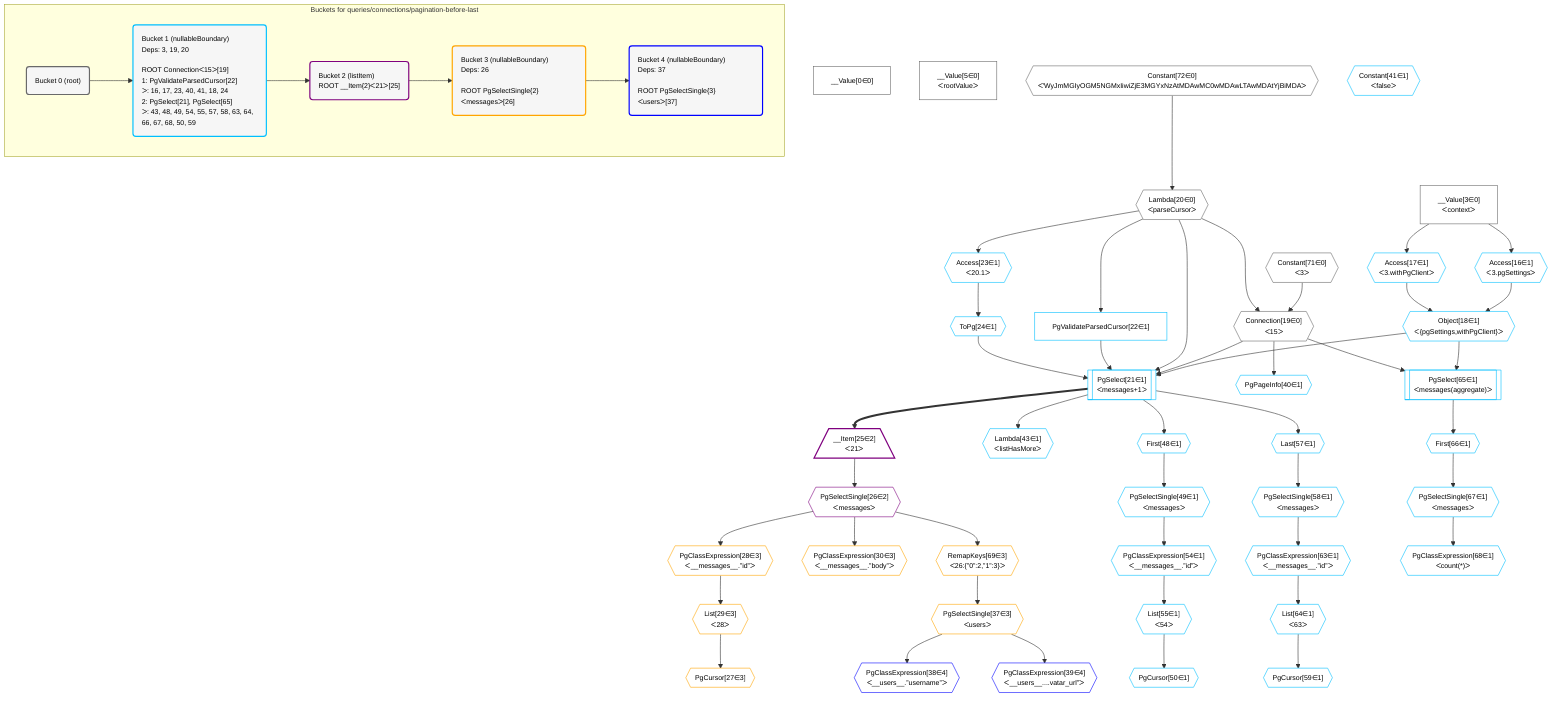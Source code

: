 %%{init: {'themeVariables': { 'fontSize': '12px'}}}%%
graph TD
    classDef path fill:#eee,stroke:#000,color:#000
    classDef plan fill:#fff,stroke-width:1px,color:#000
    classDef itemplan fill:#fff,stroke-width:2px,color:#000
    classDef unbatchedplan fill:#dff,stroke-width:1px,color:#000
    classDef sideeffectplan fill:#fcc,stroke-width:2px,color:#000
    classDef bucket fill:#f6f6f6,color:#000,stroke-width:2px,text-align:left


    %% define steps
    __Value0["__Value[0∈0]"]:::plan
    __Value3["__Value[3∈0]<br />ᐸcontextᐳ"]:::plan
    __Value5["__Value[5∈0]<br />ᐸrootValueᐳ"]:::plan
    Access16{{"Access[16∈1]<br />ᐸ3.pgSettingsᐳ"}}:::plan
    Access17{{"Access[17∈1]<br />ᐸ3.withPgClientᐳ"}}:::plan
    Object18{{"Object[18∈1]<br />ᐸ{pgSettings,withPgClient}ᐳ"}}:::plan
    Constant71{{"Constant[71∈0]<br />ᐸ3ᐳ"}}:::plan
    Constant72{{"Constant[72∈0]<br />ᐸ'WyJmMGIyOGM5NGMxIiwiZjE3MGYxNzAtMDAwMC0wMDAwLTAwMDAtYjBiMDAᐳ"}}:::plan
    Lambda20{{"Lambda[20∈0]<br />ᐸparseCursorᐳ"}}:::plan
    Connection19{{"Connection[19∈0]<br />ᐸ15ᐳ"}}:::plan
    PgValidateParsedCursor22["PgValidateParsedCursor[22∈1]"]:::plan
    Access23{{"Access[23∈1]<br />ᐸ20.1ᐳ"}}:::plan
    ToPg24{{"ToPg[24∈1]"}}:::plan
    PgSelect21[["PgSelect[21∈1]<br />ᐸmessages+1ᐳ"]]:::plan
    __Item25[/"__Item[25∈2]<br />ᐸ21ᐳ"\]:::itemplan
    PgSelectSingle26{{"PgSelectSingle[26∈2]<br />ᐸmessagesᐳ"}}:::plan
    PgClassExpression28{{"PgClassExpression[28∈3]<br />ᐸ__messages__.”id”ᐳ"}}:::plan
    List29{{"List[29∈3]<br />ᐸ28ᐳ"}}:::plan
    PgCursor27{{"PgCursor[27∈3]"}}:::plan
    PgClassExpression30{{"PgClassExpression[30∈3]<br />ᐸ__messages__.”body”ᐳ"}}:::plan
    RemapKeys69{{"RemapKeys[69∈3]<br />ᐸ26:{”0”:2,”1”:3}ᐳ"}}:::plan
    PgSelectSingle37{{"PgSelectSingle[37∈3]<br />ᐸusersᐳ"}}:::plan
    PgClassExpression38{{"PgClassExpression[38∈4]<br />ᐸ__users__.”username”ᐳ"}}:::plan
    PgClassExpression39{{"PgClassExpression[39∈4]<br />ᐸ__users__....vatar_url”ᐳ"}}:::plan
    PgPageInfo40{{"PgPageInfo[40∈1]"}}:::plan
    Constant41{{"Constant[41∈1]<br />ᐸfalseᐳ"}}:::plan
    Lambda43{{"Lambda[43∈1]<br />ᐸlistHasMoreᐳ"}}:::plan
    First48{{"First[48∈1]"}}:::plan
    PgSelectSingle49{{"PgSelectSingle[49∈1]<br />ᐸmessagesᐳ"}}:::plan
    PgClassExpression54{{"PgClassExpression[54∈1]<br />ᐸ__messages__.”id”ᐳ"}}:::plan
    List55{{"List[55∈1]<br />ᐸ54ᐳ"}}:::plan
    PgCursor50{{"PgCursor[50∈1]"}}:::plan
    Last57{{"Last[57∈1]"}}:::plan
    PgSelectSingle58{{"PgSelectSingle[58∈1]<br />ᐸmessagesᐳ"}}:::plan
    PgClassExpression63{{"PgClassExpression[63∈1]<br />ᐸ__messages__.”id”ᐳ"}}:::plan
    List64{{"List[64∈1]<br />ᐸ63ᐳ"}}:::plan
    PgCursor59{{"PgCursor[59∈1]"}}:::plan
    PgSelect65[["PgSelect[65∈1]<br />ᐸmessages(aggregate)ᐳ"]]:::plan
    First66{{"First[66∈1]"}}:::plan
    PgSelectSingle67{{"PgSelectSingle[67∈1]<br />ᐸmessagesᐳ"}}:::plan
    PgClassExpression68{{"PgClassExpression[68∈1]<br />ᐸcount(*)ᐳ"}}:::plan

    %% plan dependencies
    __Value3 --> Access16
    __Value3 --> Access17
    Access16 & Access17 --> Object18
    Constant72 --> Lambda20
    Constant71 & Lambda20 --> Connection19
    Lambda20 --> PgValidateParsedCursor22
    Lambda20 --> Access23
    Access23 --> ToPg24
    Object18 & Connection19 & Lambda20 & PgValidateParsedCursor22 & ToPg24 --> PgSelect21
    PgSelect21 ==> __Item25
    __Item25 --> PgSelectSingle26
    PgSelectSingle26 --> PgClassExpression28
    PgClassExpression28 --> List29
    List29 --> PgCursor27
    PgSelectSingle26 --> PgClassExpression30
    PgSelectSingle26 --> RemapKeys69
    RemapKeys69 --> PgSelectSingle37
    PgSelectSingle37 --> PgClassExpression38
    PgSelectSingle37 --> PgClassExpression39
    Connection19 --> PgPageInfo40
    PgSelect21 --> Lambda43
    PgSelect21 --> First48
    First48 --> PgSelectSingle49
    PgSelectSingle49 --> PgClassExpression54
    PgClassExpression54 --> List55
    List55 --> PgCursor50
    PgSelect21 --> Last57
    Last57 --> PgSelectSingle58
    PgSelectSingle58 --> PgClassExpression63
    PgClassExpression63 --> List64
    List64 --> PgCursor59
    Object18 & Connection19 --> PgSelect65
    PgSelect65 --> First66
    First66 --> PgSelectSingle67
    PgSelectSingle67 --> PgClassExpression68

    subgraph "Buckets for queries/connections/pagination-before-last"
    Bucket0("Bucket 0 (root)"):::bucket
    classDef bucket0 stroke:#696969
    class Bucket0,__Value0,__Value3,__Value5,Connection19,Lambda20,Constant71,Constant72 bucket0
    Bucket1("Bucket 1 (nullableBoundary)<br />Deps: 3, 19, 20<br /><br />ROOT Connectionᐸ15ᐳ[19]<br />1: PgValidateParsedCursor[22]<br />ᐳ: 16, 17, 23, 40, 41, 18, 24<br />2: PgSelect[21], PgSelect[65]<br />ᐳ: 43, 48, 49, 54, 55, 57, 58, 63, 64, 66, 67, 68, 50, 59"):::bucket
    classDef bucket1 stroke:#00bfff
    class Bucket1,Access16,Access17,Object18,PgSelect21,PgValidateParsedCursor22,Access23,ToPg24,PgPageInfo40,Constant41,Lambda43,First48,PgSelectSingle49,PgCursor50,PgClassExpression54,List55,Last57,PgSelectSingle58,PgCursor59,PgClassExpression63,List64,PgSelect65,First66,PgSelectSingle67,PgClassExpression68 bucket1
    Bucket2("Bucket 2 (listItem)<br />ROOT __Item{2}ᐸ21ᐳ[25]"):::bucket
    classDef bucket2 stroke:#7f007f
    class Bucket2,__Item25,PgSelectSingle26 bucket2
    Bucket3("Bucket 3 (nullableBoundary)<br />Deps: 26<br /><br />ROOT PgSelectSingle{2}ᐸmessagesᐳ[26]"):::bucket
    classDef bucket3 stroke:#ffa500
    class Bucket3,PgCursor27,PgClassExpression28,List29,PgClassExpression30,PgSelectSingle37,RemapKeys69 bucket3
    Bucket4("Bucket 4 (nullableBoundary)<br />Deps: 37<br /><br />ROOT PgSelectSingle{3}ᐸusersᐳ[37]"):::bucket
    classDef bucket4 stroke:#0000ff
    class Bucket4,PgClassExpression38,PgClassExpression39 bucket4
    Bucket0 --> Bucket1
    Bucket1 --> Bucket2
    Bucket2 --> Bucket3
    Bucket3 --> Bucket4
    end